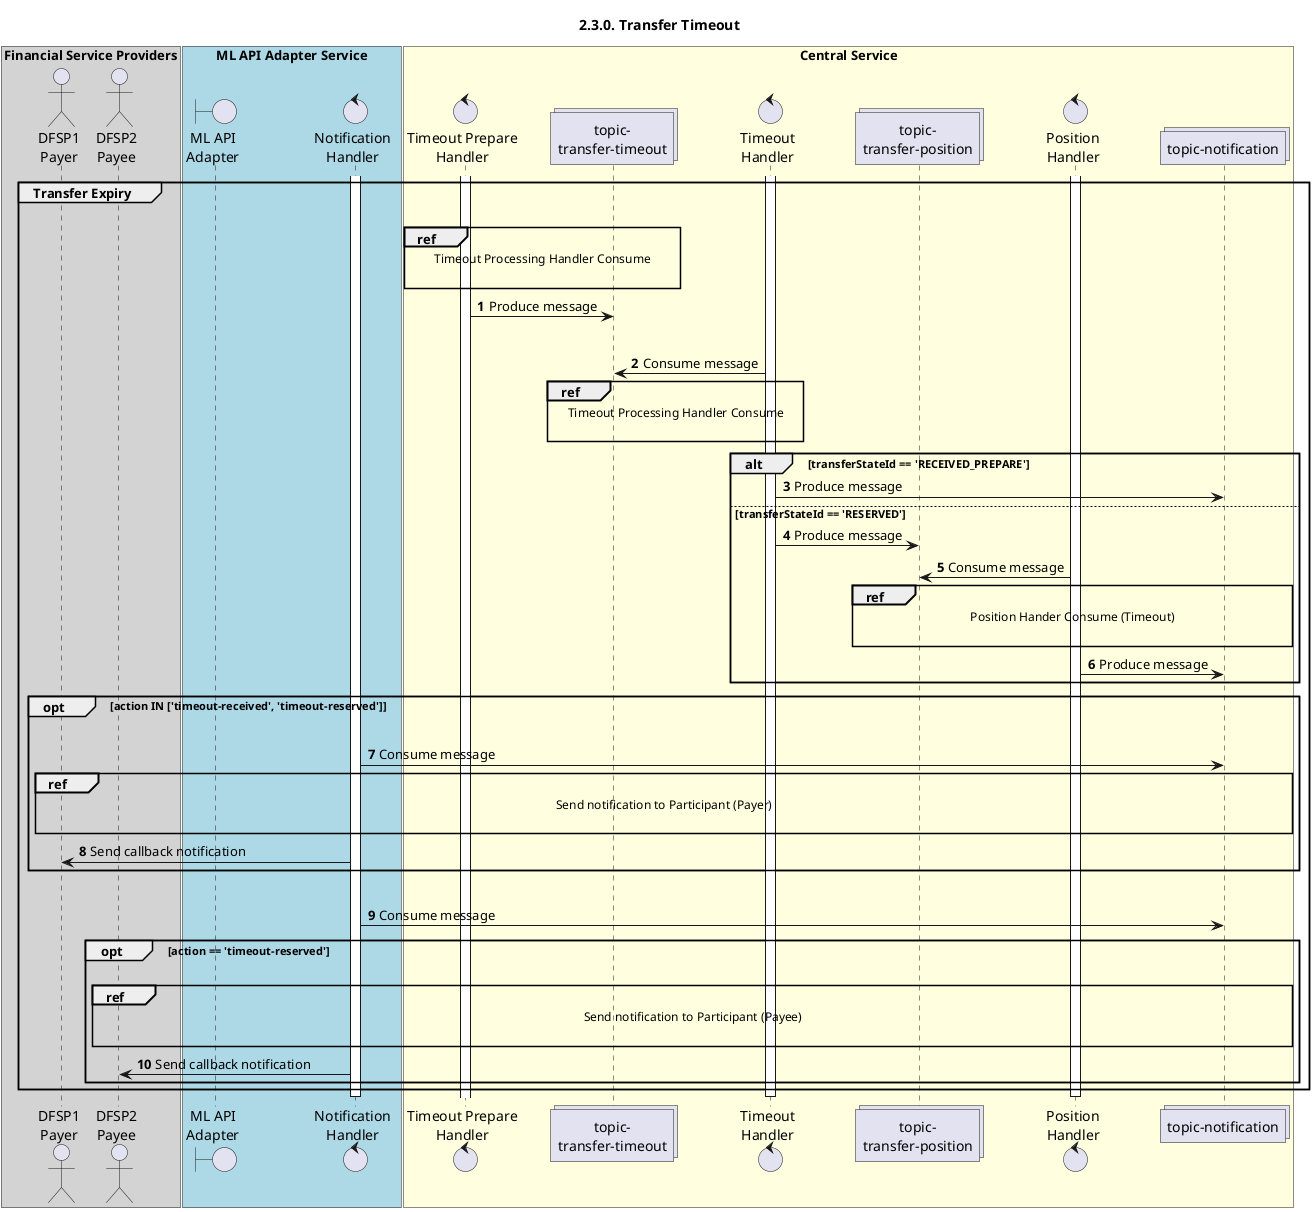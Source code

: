 /'*****
 License
 --------------
 Copyright © 2017 Bill & Melinda Gates Foundation
 The Mojaloop files are made available by the Bill & Melinda Gates Foundation under the Apache License, Version 2.0 (the "License") and you may not use these files except in compliance with the License. You may obtain a copy of the License at
 http://www.apache.org/licenses/LICENSE-2.0
 Unless required by applicable law or agreed to in writing, the Mojaloop files are distributed on an "AS IS" BASIS, WITHOUT WARRANTIES OR CONDITIONS OF ANY KIND, either express or implied. See the License for the specific language governing permissions and limitations under the License.
 Contributors
 --------------
 This is the official list of the Mojaloop project contributors for this file.
 Names of the original copyright holders (individuals or organizations)
 should be listed with a '*' in the first column. People who have
 contributed from an organization can be listed under the organization
 that actually holds the copyright for their contributions (see the
 Gates Foundation organization for an example). Those individuals should have
 their names indented and be marked with a '-'. Email address can be added
 optionally within square brackets <email>.
 * Gates Foundation
 - Name Surname <name.surname@gatesfoundation.com>

 * ModusBox
 - Georgi Georgiev <georgi.georgiev@modusbox.com>
 --------------
 ******'/   

@startuml
' declate title
title 2.3.0. Transfer Timeout

autonumber

' Actor Keys:
'   boundary - APIs/Interfaces, etc
'   collections - Kafka Topics
'   control - Kafka Consumers
'   entity - Database Access Objects
'   database - Database Persistance Store

' declare actors
actor "DFSP1\nPayer" as DFSP1
actor "DFSP2\nPayee" as DFSP2
boundary "ML API\nAdapter" as MLAPI
control "Notification\nHandler" as NOTIFY_HANDLER
control  "Timeout Prepare\nHandler" as TIMEOUT_PREP_HANDLER
collections "topic-\ntransfer-timeout" as TOPIC_TRANSFER_TIMEOUT
control "Timeout\nHandler" as TIMEOUT_HANDLER
collections "topic-\ntransfer-position" as TOPIC_TRANSFER_POSITION
control "Position\nHandler" as POS_HANDLER
collections "topic-notification" as TOPIC_NOTIFICATIONS

box "Financial Service Providers" #lightgray
	participant DFSP1
	participant DFSP2
end box

box "ML API Adapter Service" #lightblue
	participant MLAPI
	participant NOTIFY_HANDLER
end box

box "Central Service" #lightyellow
    participant TIMEOUT_PREP_HANDLER
    participant TOPIC_TRANSFER_TIMEOUT
    participant TIMEOUT_HANDLER
    participant TOPIC_TRANSFER_POSITION
    participant POS_HANDLER
    participant TOPIC_NOTIFICATIONS
end box

' start flow
activate TIMEOUT_PREP_HANDLER
activate NOTIFY_HANDLER
activate TIMEOUT_HANDLER
activate POS_HANDLER
group Transfer Expiry
    |||
    ref over TIMEOUT_PREP_HANDLER, TOPIC_TRANSFER_TIMEOUT:  Timeout Processing Handler Consume\n
    TIMEOUT_PREP_HANDLER -> TOPIC_TRANSFER_TIMEOUT: Produce message
    |||
    TOPIC_TRANSFER_TIMEOUT <- TIMEOUT_HANDLER: Consume message
    ref over TOPIC_TRANSFER_TIMEOUT, TIMEOUT_HANDLER:  Timeout Processing Handler Consume\n
    alt transferStateId == 'RECEIVED_PREPARE'
        TIMEOUT_HANDLER -> TOPIC_NOTIFICATIONS: Produce message
    else transferStateId == 'RESERVED'
        TIMEOUT_HANDLER -> TOPIC_TRANSFER_POSITION: Produce message
        TOPIC_TRANSFER_POSITION <- POS_HANDLER: Consume message
        ref over TOPIC_TRANSFER_POSITION, TOPIC_NOTIFICATIONS:  Position Hander Consume (Timeout)\n
        POS_HANDLER -> TOPIC_NOTIFICATIONS: Produce message
    end
    opt action IN ['timeout-received', 'timeout-reserved']
        |||
        TOPIC_NOTIFICATIONS <- NOTIFY_HANDLER: Consume message
        ref over DFSP1, TOPIC_NOTIFICATIONS : Send notification to Participant (Payer)\n
        NOTIFY_HANDLER -> DFSP1: Send callback notification
    end
    |||
    TOPIC_NOTIFICATIONS <- NOTIFY_HANDLER: Consume message
    opt action == 'timeout-reserved'
        |||
        ref over DFSP2, TOPIC_NOTIFICATIONS : Send notification to Participant (Payee)\n
        NOTIFY_HANDLER -> DFSP2: Send callback notification
    end
end
deactivate POS_HANDLER
deactivate TIMEOUT_HANDLER
deactivate NOTIFY_HANDLER
@enduml
